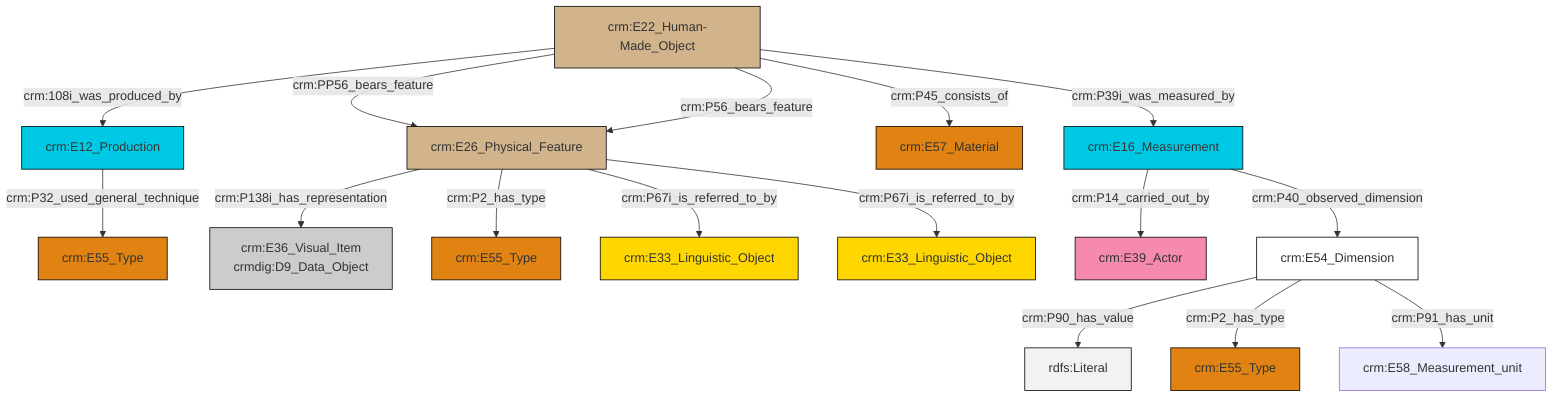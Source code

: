 graph TD
classDef Literal fill:#f2f2f2,stroke:#000000;
classDef CRM_Entity fill:#FFFFFF,stroke:#000000;
classDef Temporal_Entity fill:#00C9E6, stroke:#000000;
classDef Type fill:#E18312, stroke:#000000;
classDef Time-Span fill:#2C9C91, stroke:#000000;
classDef Appellation fill:#FFEB7F, stroke:#000000;
classDef Place fill:#008836, stroke:#000000;
classDef Persistent_Item fill:#B266B2, stroke:#000000;
classDef Conceptual_Object fill:#FFD700, stroke:#000000;
classDef Physical_Thing fill:#D2B48C, stroke:#000000;
classDef Actor fill:#f58aad, stroke:#000000;
classDef PC_Classes fill:#4ce600, stroke:#000000;
classDef Multi fill:#cccccc,stroke:#000000;

2["crm:E54_Dimension"]:::CRM_Entity -->|crm:P90_has_value| 3[rdfs:Literal]:::Literal
11["crm:E12_Production"]:::Temporal_Entity -->|crm:P32_used_general_technique| 12["crm:E55_Type"]:::Type
0["crm:E26_Physical_Feature"]:::Physical_Thing -->|crm:P138i_has_representation| 6["crm:E36_Visual_Item<br>crmdig:D9_Data_Object"]:::Multi
17["crm:E22_Human-Made_Object"]:::Physical_Thing -->|crm:108i_was_produced_by| 11["crm:E12_Production"]:::Temporal_Entity
2["crm:E54_Dimension"]:::CRM_Entity -->|crm:P2_has_type| 13["crm:E55_Type"]:::Type
2["crm:E54_Dimension"]:::CRM_Entity -->|crm:P91_has_unit| 18["crm:E58_Measurement_unit"]:::Default
20["crm:E16_Measurement"]:::Temporal_Entity -->|crm:P14_carried_out_by| 15["crm:E39_Actor"]:::Actor
17["crm:E22_Human-Made_Object"]:::Physical_Thing -->|crm:PP56_bears_feature| 0["crm:E26_Physical_Feature"]:::Physical_Thing
0["crm:E26_Physical_Feature"]:::Physical_Thing -->|crm:P2_has_type| 4["crm:E55_Type"]:::Type
17["crm:E22_Human-Made_Object"]:::Physical_Thing -->|crm:P56_bears_feature| 0["crm:E26_Physical_Feature"]:::Physical_Thing
17["crm:E22_Human-Made_Object"]:::Physical_Thing -->|crm:P45_consists_of| 21["crm:E57_Material"]:::Type
0["crm:E26_Physical_Feature"]:::Physical_Thing -->|crm:P67i_is_referred_to_by| 23["crm:E33_Linguistic_Object"]:::Conceptual_Object
0["crm:E26_Physical_Feature"]:::Physical_Thing -->|crm:P67i_is_referred_to_by| 9["crm:E33_Linguistic_Object"]:::Conceptual_Object
20["crm:E16_Measurement"]:::Temporal_Entity -->|crm:P40_observed_dimension| 2["crm:E54_Dimension"]:::CRM_Entity
17["crm:E22_Human-Made_Object"]:::Physical_Thing -->|crm:P39i_was_measured_by| 20["crm:E16_Measurement"]:::Temporal_Entity